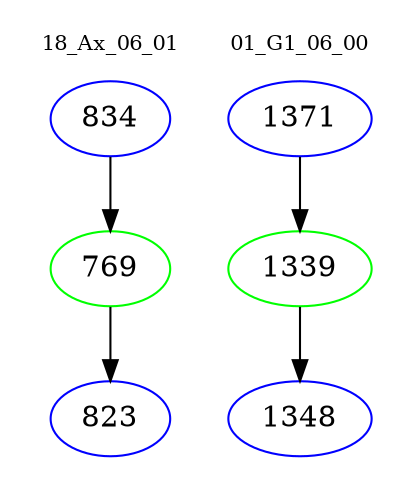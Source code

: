 digraph{
subgraph cluster_0 {
color = white
label = "18_Ax_06_01";
fontsize=10;
T0_834 [label="834", color="blue"]
T0_834 -> T0_769 [color="black"]
T0_769 [label="769", color="green"]
T0_769 -> T0_823 [color="black"]
T0_823 [label="823", color="blue"]
}
subgraph cluster_1 {
color = white
label = "01_G1_06_00";
fontsize=10;
T1_1371 [label="1371", color="blue"]
T1_1371 -> T1_1339 [color="black"]
T1_1339 [label="1339", color="green"]
T1_1339 -> T1_1348 [color="black"]
T1_1348 [label="1348", color="blue"]
}
}
